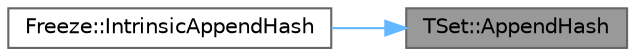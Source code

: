 digraph "TSet::AppendHash"
{
 // INTERACTIVE_SVG=YES
 // LATEX_PDF_SIZE
  bgcolor="transparent";
  edge [fontname=Helvetica,fontsize=10,labelfontname=Helvetica,labelfontsize=10];
  node [fontname=Helvetica,fontsize=10,shape=box,height=0.2,width=0.4];
  rankdir="RL";
  Node1 [id="Node000001",label="TSet::AppendHash",height=0.2,width=0.4,color="gray40", fillcolor="grey60", style="filled", fontcolor="black",tooltip=" "];
  Node1 -> Node2 [id="edge1_Node000001_Node000002",dir="back",color="steelblue1",style="solid",tooltip=" "];
  Node2 [id="Node000002",label="Freeze::IntrinsicAppendHash",height=0.2,width=0.4,color="grey40", fillcolor="white", style="filled",URL="$d3/d60/namespaceFreeze.html#af61ab4211d4817f10fd878696cfd39d0",tooltip=" "];
}
